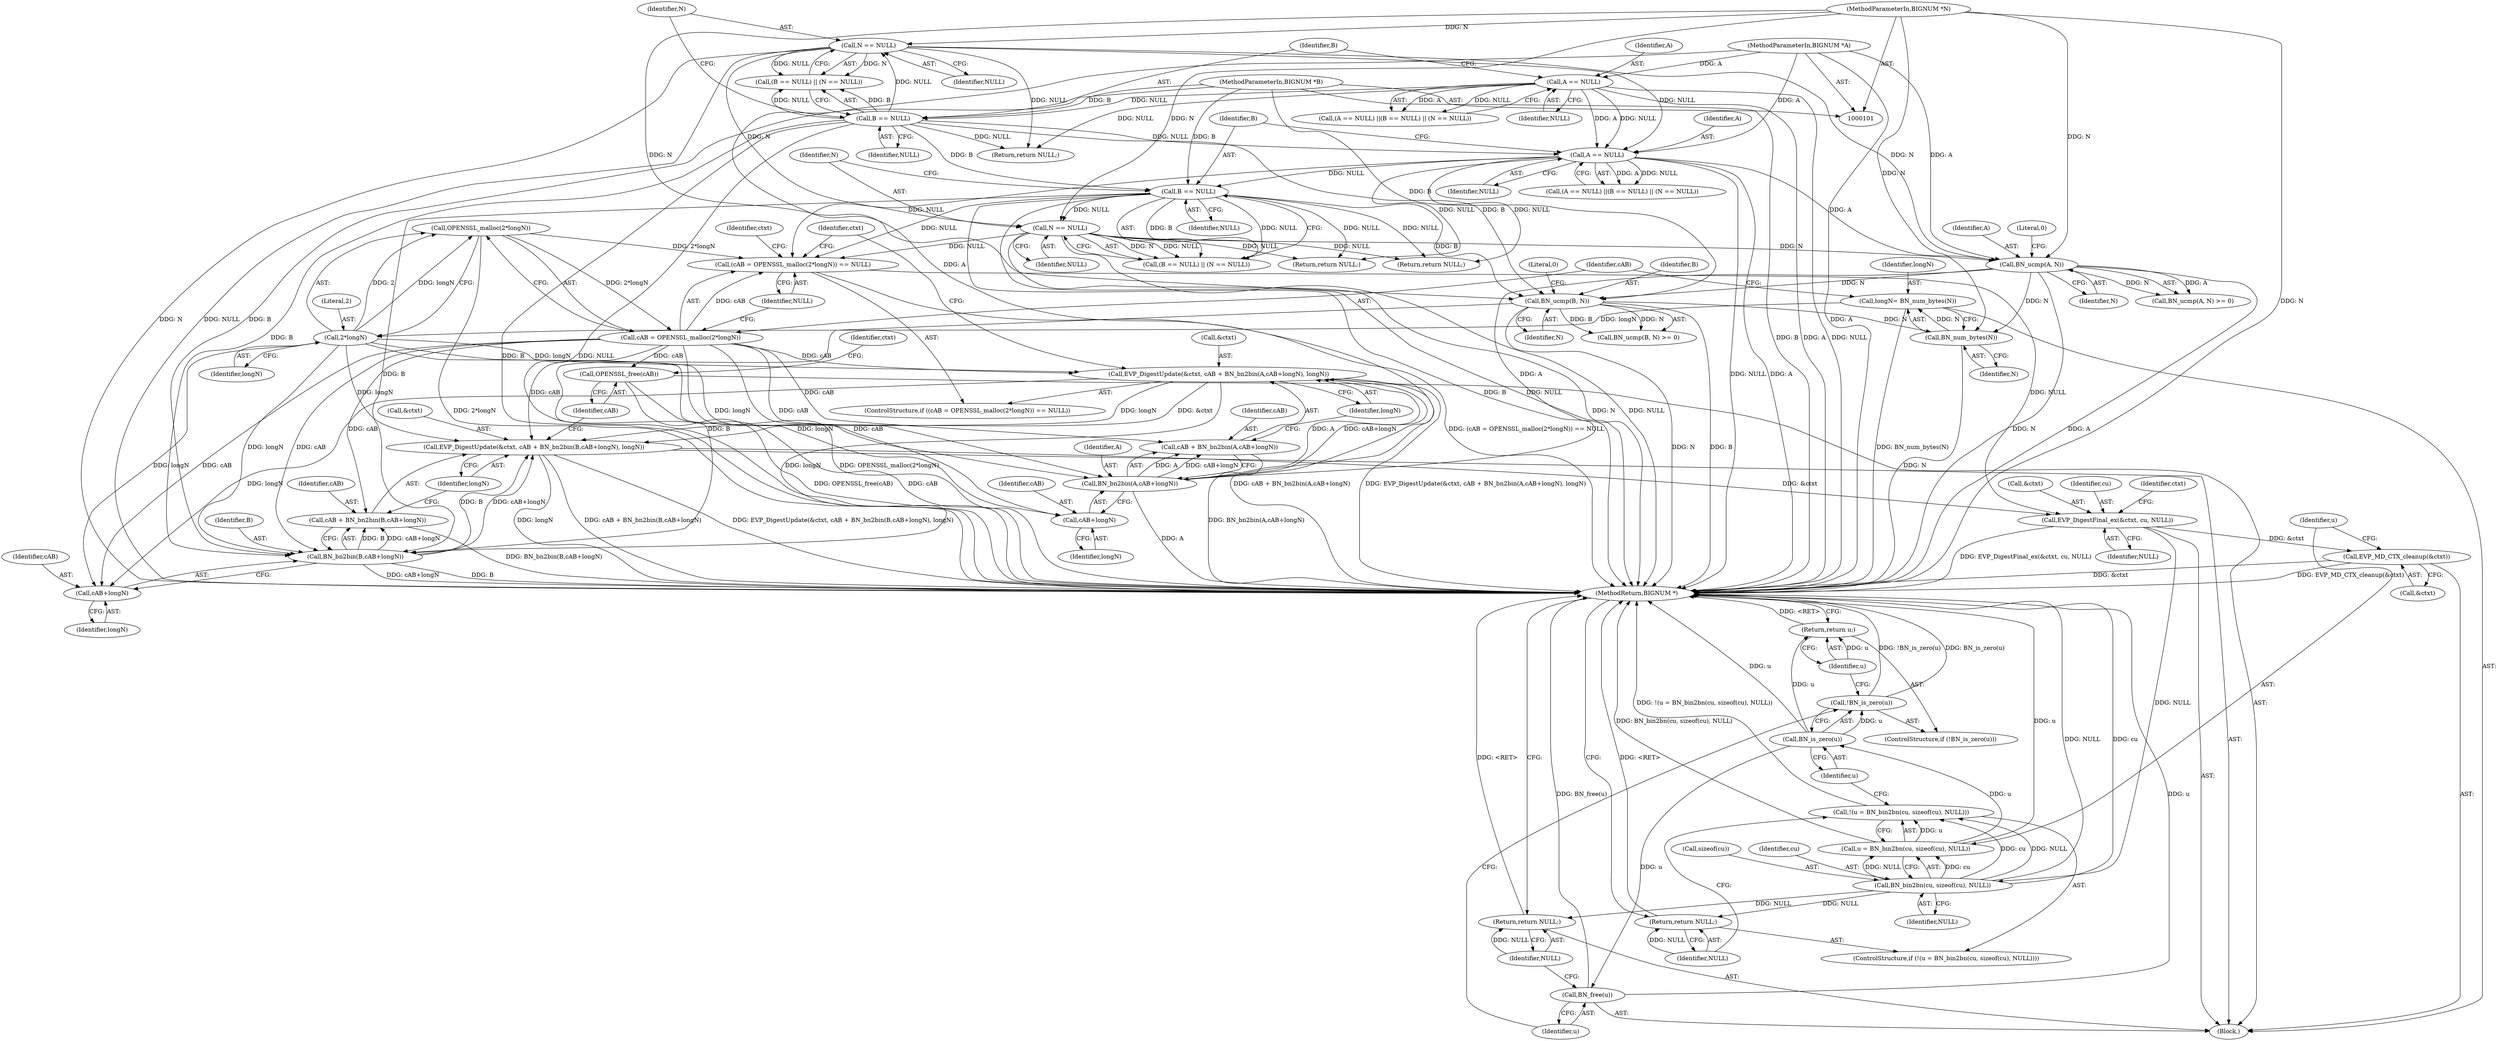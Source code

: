 digraph "0_openssl_4a23b12a031860253b58d503f296377ca076427b@API" {
"1000161" [label="(Call,OPENSSL_malloc(2*longN))"];
"1000162" [label="(Call,2*longN)"];
"1000153" [label="(Call,longN= BN_num_bytes(N))"];
"1000155" [label="(Call,BN_num_bytes(N))"];
"1000142" [label="(Call,BN_ucmp(A, N))"];
"1000127" [label="(Call,A == NULL)"];
"1000113" [label="(Call,A == NULL)"];
"1000102" [label="(MethodParameterIn,BIGNUM *A)"];
"1000120" [label="(Call,N == NULL)"];
"1000104" [label="(MethodParameterIn,BIGNUM *N)"];
"1000117" [label="(Call,B == NULL)"];
"1000103" [label="(MethodParameterIn,BIGNUM *B)"];
"1000134" [label="(Call,N == NULL)"];
"1000131" [label="(Call,B == NULL)"];
"1000147" [label="(Call,BN_ucmp(B, N))"];
"1000158" [label="(Call,(cAB = OPENSSL_malloc(2*longN)) == NULL)"];
"1000190" [label="(Call,EVP_DigestFinal_ex(&ctxt, cu, NULL))"];
"1000195" [label="(Call,EVP_MD_CTX_cleanup(&ctxt))"];
"1000202" [label="(Call,BN_bin2bn(cu, sizeof(cu), NULL))"];
"1000199" [label="(Call,!(u = BN_bin2bn(cu, sizeof(cu), NULL)))"];
"1000200" [label="(Call,u = BN_bin2bn(cu, sizeof(cu), NULL))"];
"1000211" [label="(Call,BN_is_zero(u))"];
"1000210" [label="(Call,!BN_is_zero(u))"];
"1000213" [label="(Return,return u;)"];
"1000215" [label="(Call,BN_free(u))"];
"1000207" [label="(Return,return NULL;)"];
"1000217" [label="(Return,return NULL;)"];
"1000159" [label="(Call,cAB = OPENSSL_malloc(2*longN))"];
"1000166" [label="(Call,EVP_DigestUpdate(&ctxt, cAB + BN_bn2bin(A,cAB+longN), longN))"];
"1000177" [label="(Call,EVP_DigestUpdate(&ctxt, cAB + BN_bn2bin(B,cAB+longN), longN))"];
"1000182" [label="(Call,BN_bn2bin(B,cAB+longN))"];
"1000180" [label="(Call,cAB + BN_bn2bin(B,cAB+longN))"];
"1000184" [label="(Call,cAB+longN)"];
"1000169" [label="(Call,cAB + BN_bn2bin(A,cAB+longN))"];
"1000171" [label="(Call,BN_bn2bin(A,cAB+longN))"];
"1000173" [label="(Call,cAB+longN)"];
"1000188" [label="(Call,OPENSSL_free(cAB))"];
"1000188" [label="(Call,OPENSSL_free(cAB))"];
"1000116" [label="(Call,(B == NULL) || (N == NULL))"];
"1000192" [label="(Identifier,ctxt)"];
"1000183" [label="(Identifier,B)"];
"1000219" [label="(MethodReturn,BIGNUM *)"];
"1000199" [label="(Call,!(u = BN_bin2bn(cu, sizeof(cu), NULL)))"];
"1000194" [label="(Identifier,NULL)"];
"1000186" [label="(Identifier,longN)"];
"1000105" [label="(Block,)"];
"1000208" [label="(Identifier,NULL)"];
"1000119" [label="(Identifier,NULL)"];
"1000133" [label="(Identifier,NULL)"];
"1000134" [label="(Call,N == NULL)"];
"1000166" [label="(Call,EVP_DigestUpdate(&ctxt, cAB + BN_bn2bin(A,cAB+longN), longN))"];
"1000202" [label="(Call,BN_bin2bn(cu, sizeof(cu), NULL))"];
"1000128" [label="(Identifier,A)"];
"1000172" [label="(Identifier,A)"];
"1000211" [label="(Call,BN_is_zero(u))"];
"1000143" [label="(Identifier,A)"];
"1000132" [label="(Identifier,B)"];
"1000131" [label="(Call,B == NULL)"];
"1000180" [label="(Call,cAB + BN_bn2bin(B,cAB+longN))"];
"1000127" [label="(Call,A == NULL)"];
"1000151" [label="(Return,return NULL;)"];
"1000121" [label="(Identifier,N)"];
"1000200" [label="(Call,u = BN_bin2bn(cu, sizeof(cu), NULL))"];
"1000113" [label="(Call,A == NULL)"];
"1000181" [label="(Identifier,cAB)"];
"1000185" [label="(Identifier,cAB)"];
"1000117" [label="(Call,B == NULL)"];
"1000137" [label="(Return,return NULL;)"];
"1000162" [label="(Call,2*longN)"];
"1000135" [label="(Identifier,N)"];
"1000217" [label="(Return,return NULL;)"];
"1000204" [label="(Call,sizeof(cu))"];
"1000165" [label="(Identifier,NULL)"];
"1000215" [label="(Call,BN_free(u))"];
"1000104" [label="(MethodParameterIn,BIGNUM *N)"];
"1000171" [label="(Call,BN_bn2bin(A,cAB+longN))"];
"1000164" [label="(Identifier,longN)"];
"1000163" [label="(Literal,2)"];
"1000147" [label="(Call,BN_ucmp(B, N))"];
"1000177" [label="(Call,EVP_DigestUpdate(&ctxt, cAB + BN_bn2bin(B,cAB+longN), longN))"];
"1000216" [label="(Identifier,u)"];
"1000149" [label="(Identifier,N)"];
"1000168" [label="(Identifier,ctxt)"];
"1000190" [label="(Call,EVP_DigestFinal_ex(&ctxt, cu, NULL))"];
"1000112" [label="(Call,(A == NULL) ||(B == NULL) || (N == NULL))"];
"1000170" [label="(Identifier,cAB)"];
"1000174" [label="(Identifier,cAB)"];
"1000158" [label="(Call,(cAB = OPENSSL_malloc(2*longN)) == NULL)"];
"1000144" [label="(Identifier,N)"];
"1000129" [label="(Identifier,NULL)"];
"1000114" [label="(Identifier,A)"];
"1000193" [label="(Identifier,cu)"];
"1000178" [label="(Call,&ctxt)"];
"1000142" [label="(Call,BN_ucmp(A, N))"];
"1000169" [label="(Call,cAB + BN_bn2bin(A,cAB+longN))"];
"1000206" [label="(Identifier,NULL)"];
"1000115" [label="(Identifier,NULL)"];
"1000176" [label="(Identifier,longN)"];
"1000203" [label="(Identifier,cu)"];
"1000210" [label="(Call,!BN_is_zero(u))"];
"1000120" [label="(Call,N == NULL)"];
"1000161" [label="(Call,OPENSSL_malloc(2*longN))"];
"1000122" [label="(Identifier,NULL)"];
"1000150" [label="(Literal,0)"];
"1000201" [label="(Identifier,u)"];
"1000167" [label="(Call,&ctxt)"];
"1000145" [label="(Literal,0)"];
"1000153" [label="(Call,longN= BN_num_bytes(N))"];
"1000103" [label="(MethodParameterIn,BIGNUM *B)"];
"1000197" [label="(Identifier,ctxt)"];
"1000209" [label="(ControlStructure,if (!BN_is_zero(u)))"];
"1000157" [label="(ControlStructure,if ((cAB = OPENSSL_malloc(2*longN)) == NULL))"];
"1000123" [label="(Return,return NULL;)"];
"1000136" [label="(Identifier,NULL)"];
"1000155" [label="(Call,BN_num_bytes(N))"];
"1000212" [label="(Identifier,u)"];
"1000148" [label="(Identifier,B)"];
"1000187" [label="(Identifier,longN)"];
"1000126" [label="(Call,(A == NULL) ||(B == NULL) || (N == NULL))"];
"1000159" [label="(Call,cAB = OPENSSL_malloc(2*longN))"];
"1000184" [label="(Call,cAB+longN)"];
"1000218" [label="(Identifier,NULL)"];
"1000207" [label="(Return,return NULL;)"];
"1000214" [label="(Identifier,u)"];
"1000102" [label="(MethodParameterIn,BIGNUM *A)"];
"1000196" [label="(Call,&ctxt)"];
"1000189" [label="(Identifier,cAB)"];
"1000118" [label="(Identifier,B)"];
"1000195" [label="(Call,EVP_MD_CTX_cleanup(&ctxt))"];
"1000141" [label="(Call,BN_ucmp(A, N) >= 0)"];
"1000173" [label="(Call,cAB+longN)"];
"1000182" [label="(Call,BN_bn2bin(B,cAB+longN))"];
"1000156" [label="(Identifier,N)"];
"1000198" [label="(ControlStructure,if (!(u = BN_bin2bn(cu, sizeof(cu), NULL))))"];
"1000191" [label="(Call,&ctxt)"];
"1000179" [label="(Identifier,ctxt)"];
"1000160" [label="(Identifier,cAB)"];
"1000130" [label="(Call,(B == NULL) || (N == NULL))"];
"1000175" [label="(Identifier,longN)"];
"1000146" [label="(Call,BN_ucmp(B, N) >= 0)"];
"1000213" [label="(Return,return u;)"];
"1000154" [label="(Identifier,longN)"];
"1000161" -> "1000159"  [label="AST: "];
"1000161" -> "1000162"  [label="CFG: "];
"1000162" -> "1000161"  [label="AST: "];
"1000159" -> "1000161"  [label="CFG: "];
"1000161" -> "1000219"  [label="DDG: 2*longN"];
"1000161" -> "1000158"  [label="DDG: 2*longN"];
"1000161" -> "1000159"  [label="DDG: 2*longN"];
"1000162" -> "1000161"  [label="DDG: 2"];
"1000162" -> "1000161"  [label="DDG: longN"];
"1000162" -> "1000164"  [label="CFG: "];
"1000163" -> "1000162"  [label="AST: "];
"1000164" -> "1000162"  [label="AST: "];
"1000153" -> "1000162"  [label="DDG: longN"];
"1000162" -> "1000171"  [label="DDG: longN"];
"1000162" -> "1000173"  [label="DDG: longN"];
"1000162" -> "1000166"  [label="DDG: longN"];
"1000162" -> "1000182"  [label="DDG: longN"];
"1000162" -> "1000184"  [label="DDG: longN"];
"1000162" -> "1000177"  [label="DDG: longN"];
"1000153" -> "1000105"  [label="AST: "];
"1000153" -> "1000155"  [label="CFG: "];
"1000154" -> "1000153"  [label="AST: "];
"1000155" -> "1000153"  [label="AST: "];
"1000160" -> "1000153"  [label="CFG: "];
"1000153" -> "1000219"  [label="DDG: BN_num_bytes(N)"];
"1000155" -> "1000153"  [label="DDG: N"];
"1000155" -> "1000156"  [label="CFG: "];
"1000156" -> "1000155"  [label="AST: "];
"1000155" -> "1000219"  [label="DDG: N"];
"1000142" -> "1000155"  [label="DDG: N"];
"1000147" -> "1000155"  [label="DDG: N"];
"1000104" -> "1000155"  [label="DDG: N"];
"1000142" -> "1000141"  [label="AST: "];
"1000142" -> "1000144"  [label="CFG: "];
"1000143" -> "1000142"  [label="AST: "];
"1000144" -> "1000142"  [label="AST: "];
"1000145" -> "1000142"  [label="CFG: "];
"1000142" -> "1000219"  [label="DDG: N"];
"1000142" -> "1000219"  [label="DDG: A"];
"1000142" -> "1000141"  [label="DDG: A"];
"1000142" -> "1000141"  [label="DDG: N"];
"1000127" -> "1000142"  [label="DDG: A"];
"1000102" -> "1000142"  [label="DDG: A"];
"1000120" -> "1000142"  [label="DDG: N"];
"1000134" -> "1000142"  [label="DDG: N"];
"1000104" -> "1000142"  [label="DDG: N"];
"1000142" -> "1000147"  [label="DDG: N"];
"1000142" -> "1000171"  [label="DDG: A"];
"1000127" -> "1000126"  [label="AST: "];
"1000127" -> "1000129"  [label="CFG: "];
"1000128" -> "1000127"  [label="AST: "];
"1000129" -> "1000127"  [label="AST: "];
"1000132" -> "1000127"  [label="CFG: "];
"1000126" -> "1000127"  [label="CFG: "];
"1000127" -> "1000219"  [label="DDG: NULL"];
"1000127" -> "1000219"  [label="DDG: A"];
"1000127" -> "1000126"  [label="DDG: A"];
"1000127" -> "1000126"  [label="DDG: NULL"];
"1000113" -> "1000127"  [label="DDG: A"];
"1000113" -> "1000127"  [label="DDG: NULL"];
"1000102" -> "1000127"  [label="DDG: A"];
"1000120" -> "1000127"  [label="DDG: NULL"];
"1000117" -> "1000127"  [label="DDG: NULL"];
"1000127" -> "1000131"  [label="DDG: NULL"];
"1000127" -> "1000137"  [label="DDG: NULL"];
"1000127" -> "1000151"  [label="DDG: NULL"];
"1000127" -> "1000158"  [label="DDG: NULL"];
"1000113" -> "1000112"  [label="AST: "];
"1000113" -> "1000115"  [label="CFG: "];
"1000114" -> "1000113"  [label="AST: "];
"1000115" -> "1000113"  [label="AST: "];
"1000118" -> "1000113"  [label="CFG: "];
"1000112" -> "1000113"  [label="CFG: "];
"1000113" -> "1000219"  [label="DDG: A"];
"1000113" -> "1000219"  [label="DDG: NULL"];
"1000113" -> "1000112"  [label="DDG: A"];
"1000113" -> "1000112"  [label="DDG: NULL"];
"1000102" -> "1000113"  [label="DDG: A"];
"1000113" -> "1000117"  [label="DDG: NULL"];
"1000113" -> "1000123"  [label="DDG: NULL"];
"1000102" -> "1000101"  [label="AST: "];
"1000102" -> "1000219"  [label="DDG: A"];
"1000102" -> "1000171"  [label="DDG: A"];
"1000120" -> "1000116"  [label="AST: "];
"1000120" -> "1000122"  [label="CFG: "];
"1000121" -> "1000120"  [label="AST: "];
"1000122" -> "1000120"  [label="AST: "];
"1000116" -> "1000120"  [label="CFG: "];
"1000120" -> "1000219"  [label="DDG: N"];
"1000120" -> "1000219"  [label="DDG: NULL"];
"1000120" -> "1000116"  [label="DDG: N"];
"1000120" -> "1000116"  [label="DDG: NULL"];
"1000104" -> "1000120"  [label="DDG: N"];
"1000117" -> "1000120"  [label="DDG: NULL"];
"1000120" -> "1000123"  [label="DDG: NULL"];
"1000120" -> "1000134"  [label="DDG: N"];
"1000104" -> "1000101"  [label="AST: "];
"1000104" -> "1000219"  [label="DDG: N"];
"1000104" -> "1000134"  [label="DDG: N"];
"1000104" -> "1000147"  [label="DDG: N"];
"1000117" -> "1000116"  [label="AST: "];
"1000117" -> "1000119"  [label="CFG: "];
"1000118" -> "1000117"  [label="AST: "];
"1000119" -> "1000117"  [label="AST: "];
"1000121" -> "1000117"  [label="CFG: "];
"1000116" -> "1000117"  [label="CFG: "];
"1000117" -> "1000219"  [label="DDG: B"];
"1000117" -> "1000219"  [label="DDG: NULL"];
"1000117" -> "1000116"  [label="DDG: B"];
"1000117" -> "1000116"  [label="DDG: NULL"];
"1000103" -> "1000117"  [label="DDG: B"];
"1000117" -> "1000123"  [label="DDG: NULL"];
"1000117" -> "1000131"  [label="DDG: B"];
"1000117" -> "1000147"  [label="DDG: B"];
"1000117" -> "1000182"  [label="DDG: B"];
"1000103" -> "1000101"  [label="AST: "];
"1000103" -> "1000219"  [label="DDG: B"];
"1000103" -> "1000131"  [label="DDG: B"];
"1000103" -> "1000147"  [label="DDG: B"];
"1000103" -> "1000182"  [label="DDG: B"];
"1000134" -> "1000130"  [label="AST: "];
"1000134" -> "1000136"  [label="CFG: "];
"1000135" -> "1000134"  [label="AST: "];
"1000136" -> "1000134"  [label="AST: "];
"1000130" -> "1000134"  [label="CFG: "];
"1000134" -> "1000219"  [label="DDG: N"];
"1000134" -> "1000219"  [label="DDG: NULL"];
"1000134" -> "1000130"  [label="DDG: N"];
"1000134" -> "1000130"  [label="DDG: NULL"];
"1000131" -> "1000134"  [label="DDG: NULL"];
"1000134" -> "1000137"  [label="DDG: NULL"];
"1000134" -> "1000151"  [label="DDG: NULL"];
"1000134" -> "1000158"  [label="DDG: NULL"];
"1000131" -> "1000130"  [label="AST: "];
"1000131" -> "1000133"  [label="CFG: "];
"1000132" -> "1000131"  [label="AST: "];
"1000133" -> "1000131"  [label="AST: "];
"1000135" -> "1000131"  [label="CFG: "];
"1000130" -> "1000131"  [label="CFG: "];
"1000131" -> "1000219"  [label="DDG: B"];
"1000131" -> "1000219"  [label="DDG: NULL"];
"1000131" -> "1000130"  [label="DDG: B"];
"1000131" -> "1000130"  [label="DDG: NULL"];
"1000131" -> "1000137"  [label="DDG: NULL"];
"1000131" -> "1000147"  [label="DDG: B"];
"1000131" -> "1000151"  [label="DDG: NULL"];
"1000131" -> "1000158"  [label="DDG: NULL"];
"1000131" -> "1000182"  [label="DDG: B"];
"1000147" -> "1000146"  [label="AST: "];
"1000147" -> "1000149"  [label="CFG: "];
"1000148" -> "1000147"  [label="AST: "];
"1000149" -> "1000147"  [label="AST: "];
"1000150" -> "1000147"  [label="CFG: "];
"1000147" -> "1000219"  [label="DDG: N"];
"1000147" -> "1000219"  [label="DDG: B"];
"1000147" -> "1000146"  [label="DDG: B"];
"1000147" -> "1000146"  [label="DDG: N"];
"1000147" -> "1000182"  [label="DDG: B"];
"1000158" -> "1000157"  [label="AST: "];
"1000158" -> "1000165"  [label="CFG: "];
"1000159" -> "1000158"  [label="AST: "];
"1000165" -> "1000158"  [label="AST: "];
"1000168" -> "1000158"  [label="CFG: "];
"1000179" -> "1000158"  [label="CFG: "];
"1000158" -> "1000219"  [label="DDG: (cAB = OPENSSL_malloc(2*longN)) == NULL"];
"1000159" -> "1000158"  [label="DDG: cAB"];
"1000158" -> "1000190"  [label="DDG: NULL"];
"1000190" -> "1000105"  [label="AST: "];
"1000190" -> "1000194"  [label="CFG: "];
"1000191" -> "1000190"  [label="AST: "];
"1000193" -> "1000190"  [label="AST: "];
"1000194" -> "1000190"  [label="AST: "];
"1000197" -> "1000190"  [label="CFG: "];
"1000190" -> "1000219"  [label="DDG: EVP_DigestFinal_ex(&ctxt, cu, NULL)"];
"1000177" -> "1000190"  [label="DDG: &ctxt"];
"1000190" -> "1000195"  [label="DDG: &ctxt"];
"1000190" -> "1000202"  [label="DDG: NULL"];
"1000195" -> "1000105"  [label="AST: "];
"1000195" -> "1000196"  [label="CFG: "];
"1000196" -> "1000195"  [label="AST: "];
"1000201" -> "1000195"  [label="CFG: "];
"1000195" -> "1000219"  [label="DDG: EVP_MD_CTX_cleanup(&ctxt)"];
"1000195" -> "1000219"  [label="DDG: &ctxt"];
"1000202" -> "1000200"  [label="AST: "];
"1000202" -> "1000206"  [label="CFG: "];
"1000203" -> "1000202"  [label="AST: "];
"1000204" -> "1000202"  [label="AST: "];
"1000206" -> "1000202"  [label="AST: "];
"1000200" -> "1000202"  [label="CFG: "];
"1000202" -> "1000219"  [label="DDG: NULL"];
"1000202" -> "1000219"  [label="DDG: cu"];
"1000202" -> "1000199"  [label="DDG: cu"];
"1000202" -> "1000199"  [label="DDG: NULL"];
"1000202" -> "1000200"  [label="DDG: cu"];
"1000202" -> "1000200"  [label="DDG: NULL"];
"1000202" -> "1000207"  [label="DDG: NULL"];
"1000202" -> "1000217"  [label="DDG: NULL"];
"1000199" -> "1000198"  [label="AST: "];
"1000199" -> "1000200"  [label="CFG: "];
"1000200" -> "1000199"  [label="AST: "];
"1000208" -> "1000199"  [label="CFG: "];
"1000212" -> "1000199"  [label="CFG: "];
"1000199" -> "1000219"  [label="DDG: !(u = BN_bin2bn(cu, sizeof(cu), NULL))"];
"1000200" -> "1000199"  [label="DDG: u"];
"1000201" -> "1000200"  [label="AST: "];
"1000200" -> "1000219"  [label="DDG: u"];
"1000200" -> "1000219"  [label="DDG: BN_bin2bn(cu, sizeof(cu), NULL)"];
"1000200" -> "1000211"  [label="DDG: u"];
"1000211" -> "1000210"  [label="AST: "];
"1000211" -> "1000212"  [label="CFG: "];
"1000212" -> "1000211"  [label="AST: "];
"1000210" -> "1000211"  [label="CFG: "];
"1000211" -> "1000219"  [label="DDG: u"];
"1000211" -> "1000210"  [label="DDG: u"];
"1000211" -> "1000213"  [label="DDG: u"];
"1000211" -> "1000215"  [label="DDG: u"];
"1000210" -> "1000209"  [label="AST: "];
"1000214" -> "1000210"  [label="CFG: "];
"1000216" -> "1000210"  [label="CFG: "];
"1000210" -> "1000219"  [label="DDG: !BN_is_zero(u)"];
"1000210" -> "1000219"  [label="DDG: BN_is_zero(u)"];
"1000213" -> "1000209"  [label="AST: "];
"1000213" -> "1000214"  [label="CFG: "];
"1000214" -> "1000213"  [label="AST: "];
"1000219" -> "1000213"  [label="CFG: "];
"1000213" -> "1000219"  [label="DDG: <RET>"];
"1000214" -> "1000213"  [label="DDG: u"];
"1000215" -> "1000105"  [label="AST: "];
"1000215" -> "1000216"  [label="CFG: "];
"1000216" -> "1000215"  [label="AST: "];
"1000218" -> "1000215"  [label="CFG: "];
"1000215" -> "1000219"  [label="DDG: u"];
"1000215" -> "1000219"  [label="DDG: BN_free(u)"];
"1000207" -> "1000198"  [label="AST: "];
"1000207" -> "1000208"  [label="CFG: "];
"1000208" -> "1000207"  [label="AST: "];
"1000219" -> "1000207"  [label="CFG: "];
"1000207" -> "1000219"  [label="DDG: <RET>"];
"1000208" -> "1000207"  [label="DDG: NULL"];
"1000217" -> "1000105"  [label="AST: "];
"1000217" -> "1000218"  [label="CFG: "];
"1000218" -> "1000217"  [label="AST: "];
"1000219" -> "1000217"  [label="CFG: "];
"1000217" -> "1000219"  [label="DDG: <RET>"];
"1000218" -> "1000217"  [label="DDG: NULL"];
"1000160" -> "1000159"  [label="AST: "];
"1000165" -> "1000159"  [label="CFG: "];
"1000159" -> "1000219"  [label="DDG: OPENSSL_malloc(2*longN)"];
"1000159" -> "1000166"  [label="DDG: cAB"];
"1000159" -> "1000169"  [label="DDG: cAB"];
"1000159" -> "1000171"  [label="DDG: cAB"];
"1000159" -> "1000173"  [label="DDG: cAB"];
"1000159" -> "1000177"  [label="DDG: cAB"];
"1000159" -> "1000180"  [label="DDG: cAB"];
"1000159" -> "1000182"  [label="DDG: cAB"];
"1000159" -> "1000184"  [label="DDG: cAB"];
"1000159" -> "1000188"  [label="DDG: cAB"];
"1000166" -> "1000157"  [label="AST: "];
"1000166" -> "1000176"  [label="CFG: "];
"1000167" -> "1000166"  [label="AST: "];
"1000169" -> "1000166"  [label="AST: "];
"1000176" -> "1000166"  [label="AST: "];
"1000179" -> "1000166"  [label="CFG: "];
"1000166" -> "1000219"  [label="DDG: cAB + BN_bn2bin(A,cAB+longN)"];
"1000166" -> "1000219"  [label="DDG: EVP_DigestUpdate(&ctxt, cAB + BN_bn2bin(A,cAB+longN), longN)"];
"1000171" -> "1000166"  [label="DDG: A"];
"1000171" -> "1000166"  [label="DDG: cAB+longN"];
"1000166" -> "1000177"  [label="DDG: &ctxt"];
"1000166" -> "1000177"  [label="DDG: longN"];
"1000166" -> "1000182"  [label="DDG: longN"];
"1000166" -> "1000184"  [label="DDG: longN"];
"1000177" -> "1000105"  [label="AST: "];
"1000177" -> "1000187"  [label="CFG: "];
"1000178" -> "1000177"  [label="AST: "];
"1000180" -> "1000177"  [label="AST: "];
"1000187" -> "1000177"  [label="AST: "];
"1000189" -> "1000177"  [label="CFG: "];
"1000177" -> "1000219"  [label="DDG: longN"];
"1000177" -> "1000219"  [label="DDG: cAB + BN_bn2bin(B,cAB+longN)"];
"1000177" -> "1000219"  [label="DDG: EVP_DigestUpdate(&ctxt, cAB + BN_bn2bin(B,cAB+longN), longN)"];
"1000182" -> "1000177"  [label="DDG: B"];
"1000182" -> "1000177"  [label="DDG: cAB+longN"];
"1000182" -> "1000180"  [label="AST: "];
"1000182" -> "1000184"  [label="CFG: "];
"1000183" -> "1000182"  [label="AST: "];
"1000184" -> "1000182"  [label="AST: "];
"1000180" -> "1000182"  [label="CFG: "];
"1000182" -> "1000219"  [label="DDG: cAB+longN"];
"1000182" -> "1000219"  [label="DDG: B"];
"1000182" -> "1000180"  [label="DDG: B"];
"1000182" -> "1000180"  [label="DDG: cAB+longN"];
"1000181" -> "1000180"  [label="AST: "];
"1000187" -> "1000180"  [label="CFG: "];
"1000180" -> "1000219"  [label="DDG: BN_bn2bin(B,cAB+longN)"];
"1000184" -> "1000186"  [label="CFG: "];
"1000185" -> "1000184"  [label="AST: "];
"1000186" -> "1000184"  [label="AST: "];
"1000169" -> "1000171"  [label="CFG: "];
"1000170" -> "1000169"  [label="AST: "];
"1000171" -> "1000169"  [label="AST: "];
"1000176" -> "1000169"  [label="CFG: "];
"1000169" -> "1000219"  [label="DDG: BN_bn2bin(A,cAB+longN)"];
"1000171" -> "1000169"  [label="DDG: A"];
"1000171" -> "1000169"  [label="DDG: cAB+longN"];
"1000171" -> "1000173"  [label="CFG: "];
"1000172" -> "1000171"  [label="AST: "];
"1000173" -> "1000171"  [label="AST: "];
"1000171" -> "1000219"  [label="DDG: A"];
"1000173" -> "1000175"  [label="CFG: "];
"1000174" -> "1000173"  [label="AST: "];
"1000175" -> "1000173"  [label="AST: "];
"1000188" -> "1000105"  [label="AST: "];
"1000188" -> "1000189"  [label="CFG: "];
"1000189" -> "1000188"  [label="AST: "];
"1000192" -> "1000188"  [label="CFG: "];
"1000188" -> "1000219"  [label="DDG: OPENSSL_free(cAB)"];
"1000188" -> "1000219"  [label="DDG: cAB"];
}

